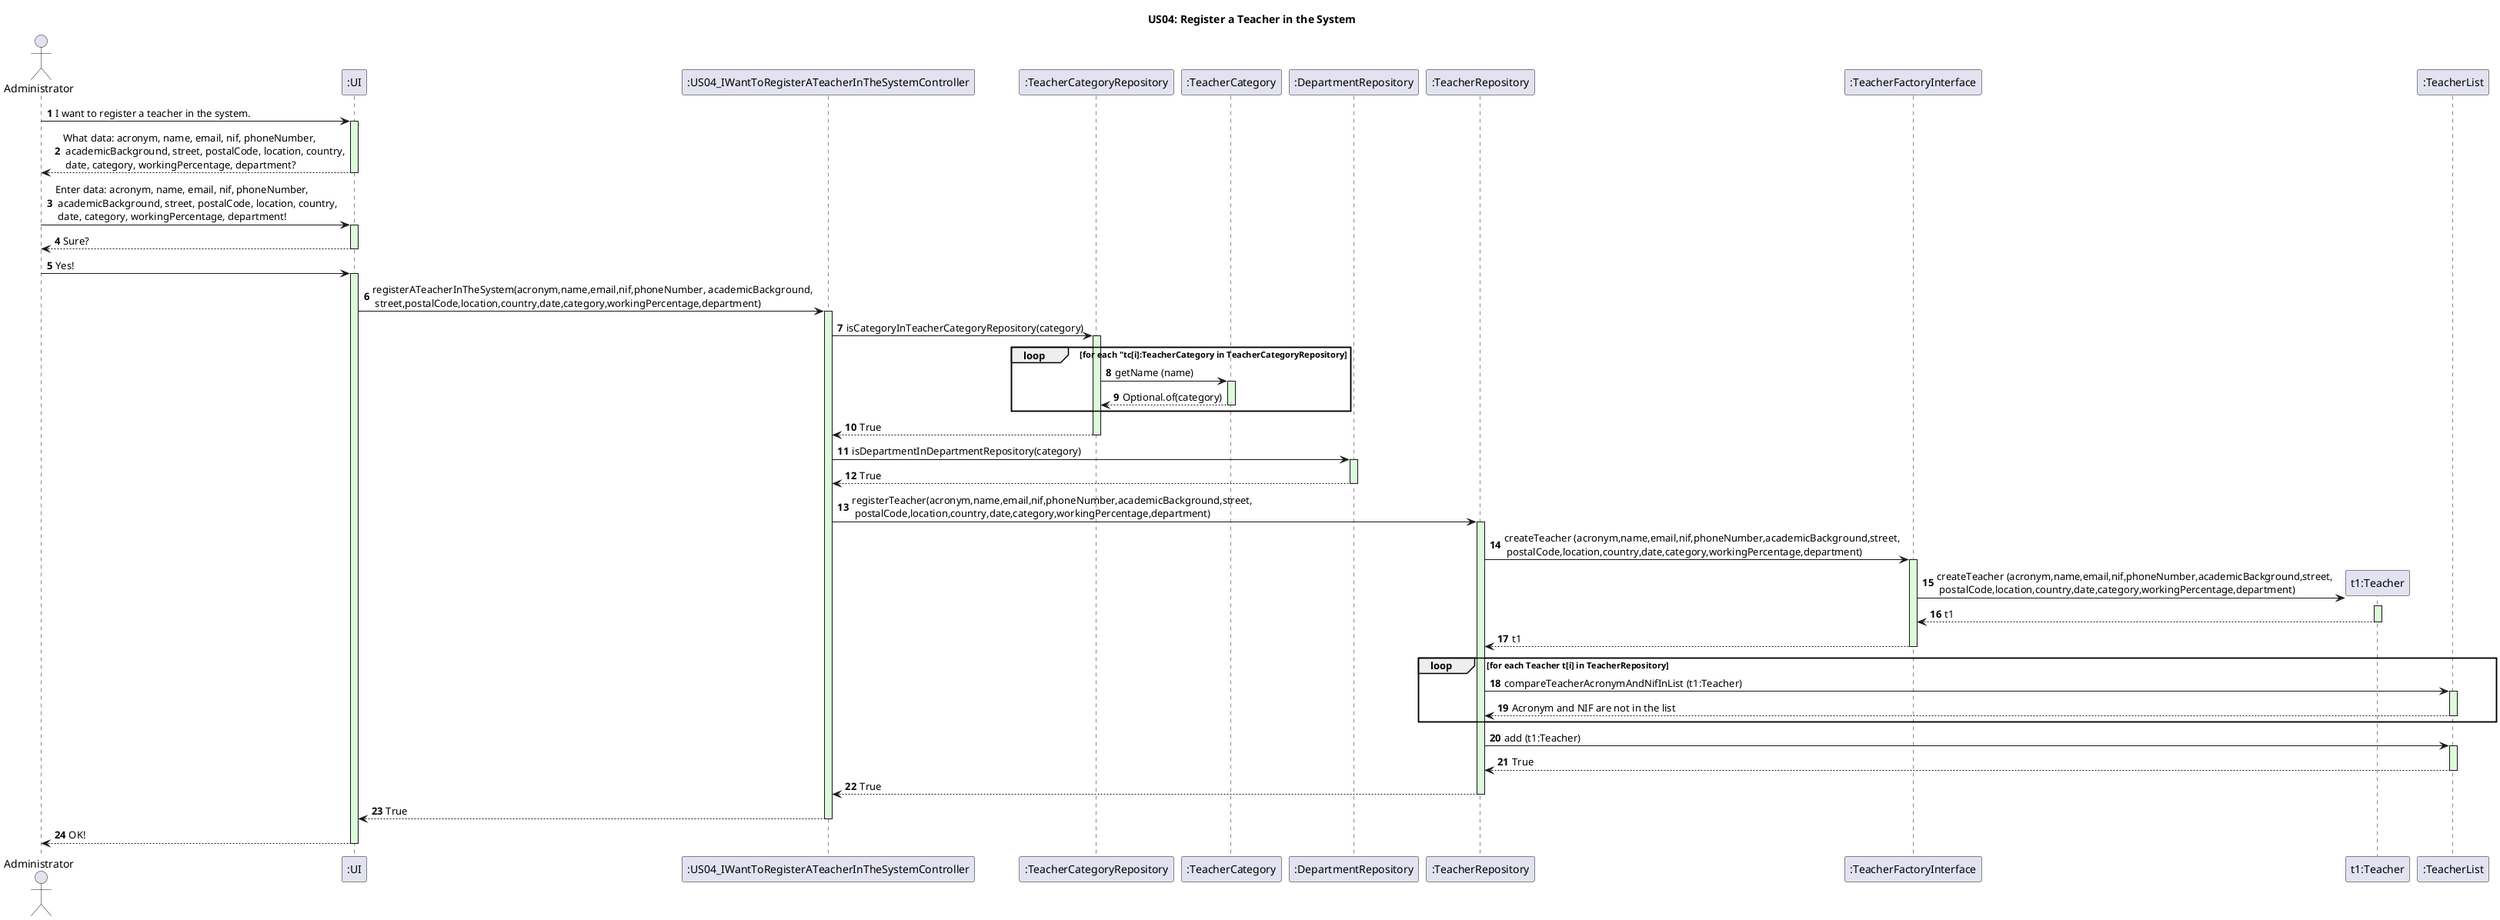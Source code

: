 @startuml
autonumber

title US04: Register a Teacher in the System

actor Administrator
participant ":UI" as UI
participant ":US04_IWantToRegisterATeacherInTheSystemController" as Controller
participant ":TeacherCategoryRepository" as TeacherCategoryRepository
participant ":TeacherCategory" as TeacherCategory
participant ":DepartmentRepository" as DepartmentRepository
participant ":TeacherRepository" as TeacherRepository
participant ":TeacherFactoryInterface" as TeacherFactory
participant "t1:Teacher" as Teacher
participant ":TeacherList" as TeacherI

Administrator -> UI : I want to register a teacher in the system.
activate UI #ddfada
UI --> Administrator: What data: acronym, name, email, nif, phoneNumber,\n academicBackground, street, postalCode, location, country,\n date, category, workingPercentage, department?
deactivate UI
Administrator -> UI: Enter data: acronym, name, email, nif, phoneNumber,\n academicBackground, street, postalCode, location, country,\n date, category, workingPercentage, department!
activate UI #ddfada
UI --> Administrator : Sure?
deactivate UI
Administrator -> UI: Yes!
activate UI #ddfada
UI -> Controller : registerATeacherInTheSystem(acronym,name,email,nif,phoneNumber, academicBackground, \n street,postalCode,location,country,date,category,workingPercentage,department)
activate Controller #ddfada
Controller -> TeacherCategoryRepository : isCategoryInTeacherCategoryRepository(category)
activate TeacherCategoryRepository #ddfada
loop for each "tc[i]:TeacherCategory in TeacherCategoryRepository
TeacherCategoryRepository -> TeacherCategory: getName (name)
activate TeacherCategory  #ddfada
TeacherCategory --> TeacherCategoryRepository: Optional.of(category)
deactivate TeacherCategory
end
TeacherCategoryRepository --> Controller : True
deactivate TeacherCategoryRepository
Controller -> DepartmentRepository : isDepartmentInDepartmentRepository(category)
activate DepartmentRepository  #ddfada
DepartmentRepository -->Controller : True
deactivate DepartmentRepository
Controller -> TeacherRepository: registerTeacher(acronym,name,email,nif,phoneNumber,academicBackground,street,\n postalCode,location,country,date,category,workingPercentage,department)
activate TeacherRepository #ddfada

TeacherRepository -> TeacherFactory: createTeacher (acronym,name,email,nif,phoneNumber,academicBackground,street,\n postalCode,location,country,date,category,workingPercentage,department)
activate TeacherFactory #ddfada
TeacherFactory -> Teacher **: createTeacher (acronym,name,email,nif,phoneNumber,academicBackground,street,\n postalCode,location,country,date,category,workingPercentage,department)
activate Teacher #ddfada
Teacher --> TeacherFactory: t1
deactivate Teacher
TeacherFactory --> TeacherRepository: t1
deactivate TeacherFactory
loop for each Teacher t[i] in TeacherRepository
TeacherRepository -> TeacherI: compareTeacherAcronymAndNifInList (t1:Teacher)
activate TeacherI #ddfada
TeacherI --> TeacherRepository: Acronym and NIF are not in the list
deactivate TeacherI
end
TeacherRepository -> TeacherI: add (t1:Teacher)
activate TeacherI  #ddfada
TeacherI --> TeacherRepository: True
deactivate TeacherI
TeacherRepository --> Controller : True
deactivate TeacherRepository
Controller --> UI : True
deactivate Controller
UI -->Administrator : OK!
deactivate UI
@enduml
